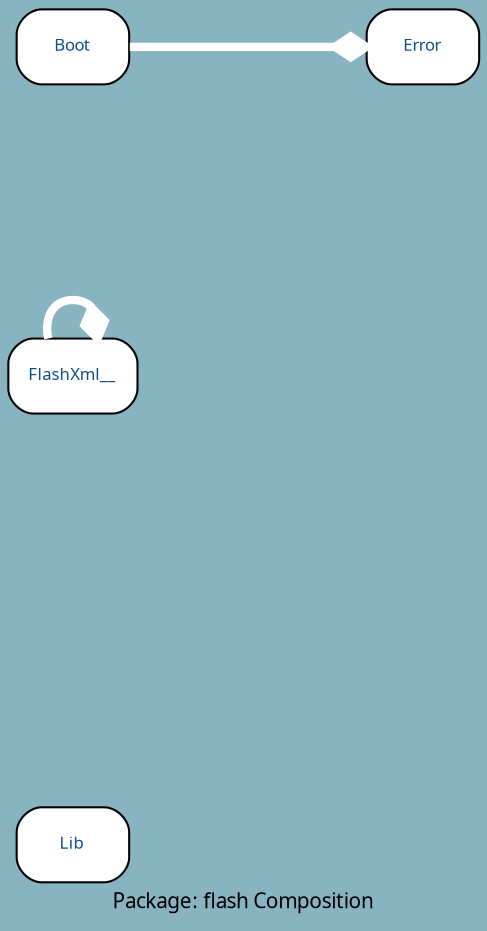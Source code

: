 digraph uml {
	graph [label="Package: flash Composition", ratio=compress, rankdir=LR, size="24,12", fontname=Sans, fontsize=10, bgcolor="#88B3C1", fontcolor=black];
	node [label="\N", fontname=Sans, fontsize=8, shape=record, color=black, fontcolor=black];
	edge [fontname=Sans, fontsize=8, minlen=3, color=black, fontcolor=black];
	graph [lp="115,10",
		bb="0,0,230,440"];
	"flash.Lib" [label="{Lib}", fontcolor="#104E8B", style="rounded,filled", fillcolor=white, URL="../types/flash/Lib.html", tooltip=Lib, portPos=Lib, pos="32,39", rects="5,21,59,57", width="0.75", height="0.50"];
	"flash.FlashXml__" [label="{FlashXml__}", fontcolor="#104E8B", style="rounded,filled", fillcolor=white, URL="../types/flash/FlashXml__.html", tooltip=FlashXml__, portPos=FlashXml__, pos="32,264", rects="1,246,64,282", width="0.86", height="0.50"];
	"flash.Error" [label="{Error}", fontcolor="#104E8B", style="rounded,filled", fillcolor=white, URL="../types/flash/Error.html", tooltip=Error, portPos=Error, pos="203,422", rects="176,404,230,440", width="0.75", height="0.50"];
	"flash.Boot" [label="{Boot}", fontcolor="#104E8B", style="rounded,filled", fillcolor=white, URL="../types/flash/Boot.html", tooltip=Boot, portPos=Boot, pos="32,422", rects="5,404,59,440", width="0.75", height="0.50"];
	"flash.FlashXml__" -> "flash.FlashXml__" [color=white, style="setlinewidth(4)", arrowhead=diamond, arrowsize="1.25", pos="e,44,282 20,282 18,292 22,300 32,300 36,300 39,299 41,297"];
	"flash.Boot" -> "flash.Error" [color=white, style="setlinewidth(4)", arrowhead=diamond, arrowsize="1.25", pos="e,176,422 59,422 86,422 129,422 161,422"];
}
